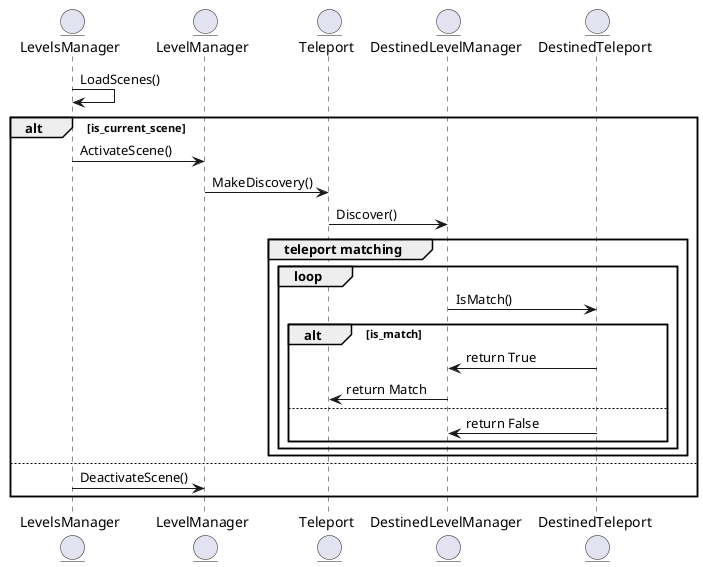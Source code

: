 @startuml sequence_diagram

entity LevelsManager as lvlsMng
entity LevelManager as lvlMng
entity Teleport as tp
entity DestinedLevelManager as destLvl
entity DestinedTeleport as destTp

lvlsMng -> lvlsMng : LoadScenes()

alt is_current_scene
    lvlsMng -> lvlMng : ActivateScene()
    lvlMng -> tp : MakeDiscovery()
    tp -> destLvl : Discover()
    group teleport matching
        loop
            destLvl -> destTp : IsMatch()
            alt is_match
                destTp -> destLvl : return True
                destLvl -> tp : return Match
            else
                destTp -> destLvl : return False
            end
        end
    end
    ' Add teleport process (what class should handle player reposition etc.???)
else
    lvlsMng -> lvlMng : DeactivateScene()
end

@enduml